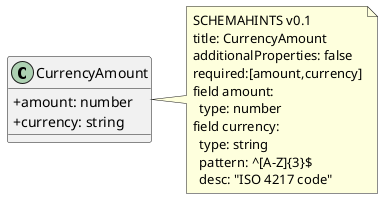 ' CurrencyAmount.puml
@startuml
skinparam classAttributeIconSize 0
class CurrencyAmount {
  +amount: number
  +currency: string
}
note right of CurrencyAmount
SCHEMAHINTS v0.1
title: CurrencyAmount
additionalProperties: false
required:[amount,currency]
field amount:
  type: number
field currency:
  type: string
  pattern: ^[A-Z]{3}$
  desc: "ISO 4217 code"
end note
@enduml
